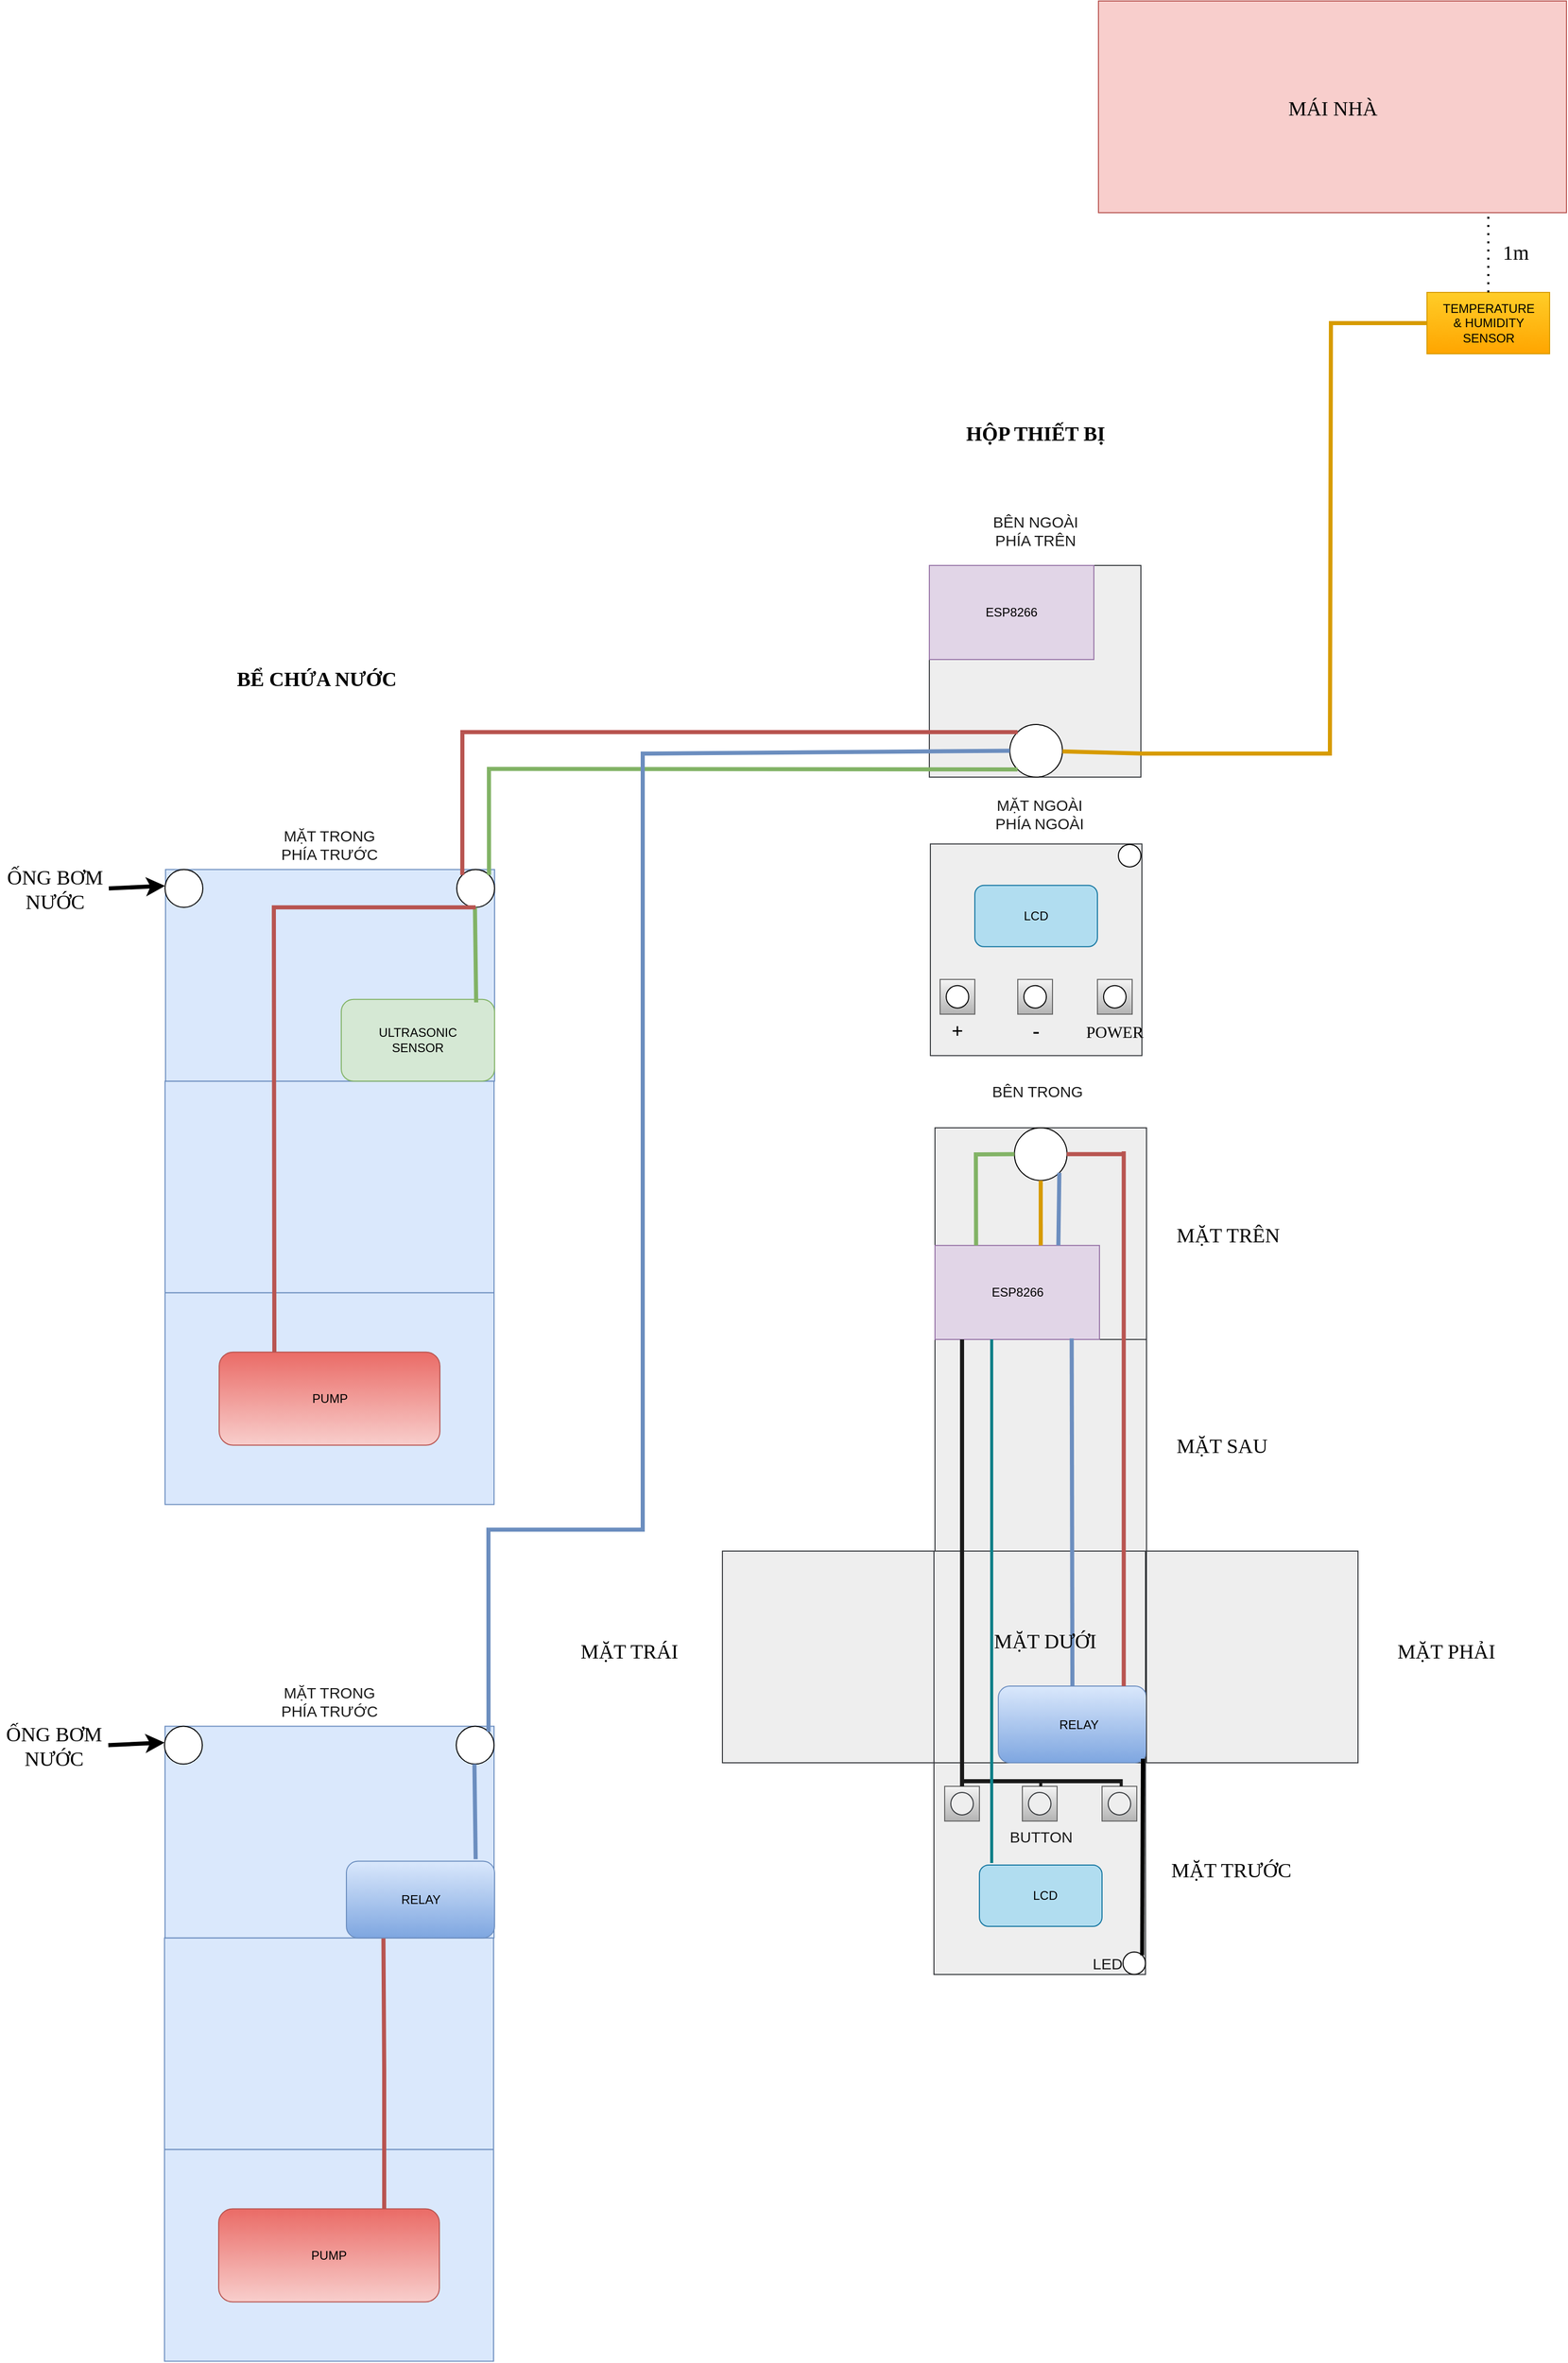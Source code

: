 <mxfile version="20.0.3" type="github">
  <diagram id="prtHgNgQTEPvFCAcTncT" name="Page-1">
    <mxGraphModel dx="2585" dy="1385" grid="1" gridSize="23" guides="1" tooltips="1" connect="1" arrows="1" fold="1" page="1" pageScale="1" pageWidth="1654" pageHeight="2336" math="0" shadow="0">
      <root>
        <mxCell id="0" />
        <mxCell id="1" parent="0" />
        <mxCell id="RVmaEzu3Vd1OIIIUfMRE-1" value="" style="rounded=0;whiteSpace=wrap;html=1;fillColor=#f8cecc;strokeColor=#b85450;" parent="1" vertex="1">
          <mxGeometry x="1136" width="458" height="207" as="geometry" />
        </mxCell>
        <mxCell id="RVmaEzu3Vd1OIIIUfMRE-3" value="" style="rounded=0;whiteSpace=wrap;html=1;fillColor=#ffcd28;strokeColor=#d79b00;gradientColor=#ffa500;" parent="1" vertex="1">
          <mxGeometry x="1457.5" y="285" width="120" height="60" as="geometry" />
        </mxCell>
        <mxCell id="RVmaEzu3Vd1OIIIUfMRE-5" value="" style="endArrow=none;html=1;rounded=0;entryX=0;entryY=0.5;entryDx=0;entryDy=0;fillColor=#ffcd28;gradientColor=#ffa500;strokeColor=#d79b00;strokeWidth=4;" parent="1" target="RVmaEzu3Vd1OIIIUfMRE-3" edge="1">
          <mxGeometry width="50" height="50" relative="1" as="geometry">
            <mxPoint x="1179.5" y="736" as="sourcePoint" />
            <mxPoint x="1397.5" y="372" as="targetPoint" />
            <Array as="points">
              <mxPoint x="1362.5" y="736" />
              <mxPoint x="1363.5" y="315" />
            </Array>
          </mxGeometry>
        </mxCell>
        <mxCell id="RVmaEzu3Vd1OIIIUfMRE-6" value="TEMPERATURE &amp;amp; HUMIDITY SENSOR" style="text;html=1;strokeColor=none;fillColor=none;align=center;verticalAlign=middle;whiteSpace=wrap;rounded=0;" parent="1" vertex="1">
          <mxGeometry x="1487.5" y="300" width="60" height="30" as="geometry" />
        </mxCell>
        <mxCell id="RVmaEzu3Vd1OIIIUfMRE-10" value="" style="whiteSpace=wrap;html=1;aspect=fixed;fillColor=#eeeeee;strokeColor=#36393d;" parent="1" vertex="1">
          <mxGeometry x="976" y="1309" width="207" height="207" as="geometry" />
        </mxCell>
        <mxCell id="RVmaEzu3Vd1OIIIUfMRE-11" value="" style="whiteSpace=wrap;html=1;aspect=fixed;fillColor=#eeeeee;strokeColor=#36393d;" parent="1" vertex="1">
          <mxGeometry x="975" y="1516" width="207" height="207" as="geometry" />
        </mxCell>
        <mxCell id="RVmaEzu3Vd1OIIIUfMRE-12" value="" style="whiteSpace=wrap;html=1;aspect=fixed;fillColor=#eeeeee;strokeColor=#36393d;" parent="1" vertex="1">
          <mxGeometry x="976" y="1102" width="207" height="207" as="geometry" />
        </mxCell>
        <mxCell id="RVmaEzu3Vd1OIIIUfMRE-14" value="" style="whiteSpace=wrap;html=1;aspect=fixed;fillColor=#eeeeee;strokeColor=#36393d;" parent="1" vertex="1">
          <mxGeometry x="975" y="1723" width="207" height="207" as="geometry" />
        </mxCell>
        <mxCell id="RVmaEzu3Vd1OIIIUfMRE-15" value="" style="whiteSpace=wrap;html=1;aspect=fixed;fillColor=#eeeeee;strokeColor=#36393d;" parent="1" vertex="1">
          <mxGeometry x="768" y="1516" width="207" height="207" as="geometry" />
        </mxCell>
        <mxCell id="RVmaEzu3Vd1OIIIUfMRE-29" value="" style="rounded=0;whiteSpace=wrap;html=1;fillColor=#e1d5e7;strokeColor=#9673a6;" parent="1" vertex="1">
          <mxGeometry x="976" y="1217" width="161" height="92" as="geometry" />
        </mxCell>
        <mxCell id="RVmaEzu3Vd1OIIIUfMRE-30" value="" style="ellipse;whiteSpace=wrap;html=1;aspect=fixed;gradientColor=#ffffff;" parent="1" vertex="1">
          <mxGeometry x="1053.75" y="1102" width="51.5" height="51.5" as="geometry" />
        </mxCell>
        <mxCell id="RVmaEzu3Vd1OIIIUfMRE-31" value="" style="rounded=1;whiteSpace=wrap;html=1;fillColor=#b1ddf0;strokeColor=#10739e;" parent="1" vertex="1">
          <mxGeometry x="1019.5" y="1823" width="120" height="60" as="geometry" />
        </mxCell>
        <mxCell id="RVmaEzu3Vd1OIIIUfMRE-32" value="" style="ellipse;whiteSpace=wrap;html=1;aspect=fixed;gradientColor=#ffffff;" parent="1" vertex="1">
          <mxGeometry x="1160" y="1908" width="22" height="22" as="geometry" />
        </mxCell>
        <mxCell id="RVmaEzu3Vd1OIIIUfMRE-33" value="" style="whiteSpace=wrap;html=1;aspect=fixed;gradientColor=#b3b3b3;fillColor=#f5f5f5;strokeColor=#666666;" parent="1" vertex="1">
          <mxGeometry x="985.5" y="1746" width="34" height="34" as="geometry" />
        </mxCell>
        <mxCell id="RVmaEzu3Vd1OIIIUfMRE-34" value="" style="ellipse;whiteSpace=wrap;html=1;aspect=fixed;fillColor=#eeeeee;strokeColor=#36393d;" parent="1" vertex="1">
          <mxGeometry x="991.5" y="1752" width="22" height="22" as="geometry" />
        </mxCell>
        <mxCell id="RVmaEzu3Vd1OIIIUfMRE-35" value="" style="whiteSpace=wrap;html=1;aspect=fixed;gradientColor=#b3b3b3;fillColor=#f5f5f5;strokeColor=#666666;" parent="1" vertex="1">
          <mxGeometry x="1061.5" y="1746" width="34" height="34" as="geometry" />
        </mxCell>
        <mxCell id="RVmaEzu3Vd1OIIIUfMRE-36" value="" style="ellipse;whiteSpace=wrap;html=1;aspect=fixed;fillColor=#eeeeee;strokeColor=#36393d;" parent="1" vertex="1">
          <mxGeometry x="1067.5" y="1752" width="22" height="22" as="geometry" />
        </mxCell>
        <mxCell id="RVmaEzu3Vd1OIIIUfMRE-37" value="" style="whiteSpace=wrap;html=1;aspect=fixed;gradientColor=#b3b3b3;fillColor=#f5f5f5;strokeColor=#666666;" parent="1" vertex="1">
          <mxGeometry x="1139.5" y="1746" width="34" height="34" as="geometry" />
        </mxCell>
        <mxCell id="RVmaEzu3Vd1OIIIUfMRE-38" value="" style="ellipse;whiteSpace=wrap;html=1;aspect=fixed;fillColor=#eeeeee;strokeColor=#36393d;" parent="1" vertex="1">
          <mxGeometry x="1145.5" y="1752" width="22" height="22" as="geometry" />
        </mxCell>
        <mxCell id="RVmaEzu3Vd1OIIIUfMRE-40" value="" style="whiteSpace=wrap;html=1;aspect=fixed;fillColor=#eeeeee;strokeColor=#36393d;" parent="1" vertex="1">
          <mxGeometry x="970.5" y="552" width="207" height="207" as="geometry" />
        </mxCell>
        <mxCell id="RVmaEzu3Vd1OIIIUfMRE-41" value="" style="rounded=0;whiteSpace=wrap;html=1;fillColor=#e1d5e7;strokeColor=#9673a6;" parent="1" vertex="1">
          <mxGeometry x="970.5" y="552" width="161" height="92" as="geometry" />
        </mxCell>
        <mxCell id="RVmaEzu3Vd1OIIIUfMRE-42" value="" style="ellipse;whiteSpace=wrap;html=1;aspect=fixed;gradientColor=#ffffff;" parent="1" vertex="1">
          <mxGeometry x="1049.25" y="707.5" width="51.5" height="51.5" as="geometry" />
        </mxCell>
        <mxCell id="RVmaEzu3Vd1OIIIUfMRE-45" value="" style="rounded=1;whiteSpace=wrap;html=1;fillColor=#dae8fc;strokeColor=#6c8ebf;gradientColor=#7ea6e0;" parent="1" vertex="1">
          <mxGeometry x="1038" y="1648" width="145" height="75" as="geometry" />
        </mxCell>
        <mxCell id="RVmaEzu3Vd1OIIIUfMRE-46" value="RELAY" style="text;html=1;strokeColor=none;fillColor=none;align=center;verticalAlign=middle;whiteSpace=wrap;rounded=0;" parent="1" vertex="1">
          <mxGeometry x="1086.5" y="1670.5" width="60" height="30" as="geometry" />
        </mxCell>
        <mxCell id="RVmaEzu3Vd1OIIIUfMRE-48" value="" style="rounded=0;whiteSpace=wrap;html=1;direction=west;fillColor=#dae8fc;strokeColor=#6c8ebf;" parent="1" vertex="1">
          <mxGeometry x="222.5" y="1056.37" width="322" height="207" as="geometry" />
        </mxCell>
        <mxCell id="RVmaEzu3Vd1OIIIUfMRE-49" value="" style="rounded=0;whiteSpace=wrap;html=1;direction=west;fillColor=#dae8fc;strokeColor=#6c8ebf;" parent="1" vertex="1">
          <mxGeometry x="222.5" y="1263.37" width="322" height="207" as="geometry" />
        </mxCell>
        <mxCell id="RVmaEzu3Vd1OIIIUfMRE-51" value="" style="rounded=0;whiteSpace=wrap;html=1;direction=west;fillColor=#dae8fc;strokeColor=#6c8ebf;" parent="1" vertex="1">
          <mxGeometry x="223" y="849.37" width="322" height="207" as="geometry" />
        </mxCell>
        <mxCell id="RVmaEzu3Vd1OIIIUfMRE-52" value="" style="rounded=1;whiteSpace=wrap;html=1;fillColor=#f8cecc;strokeColor=#b85450;direction=west;gradientColor=#ea6b66;" parent="1" vertex="1">
          <mxGeometry x="275.5" y="1321.37" width="216" height="91" as="geometry" />
        </mxCell>
        <mxCell id="RVmaEzu3Vd1OIIIUfMRE-53" value="" style="rounded=1;whiteSpace=wrap;html=1;fillColor=#d5e8d4;strokeColor=#82b366;direction=west;" parent="1" vertex="1">
          <mxGeometry x="395" y="976.37" width="150" height="80" as="geometry" />
        </mxCell>
        <mxCell id="RVmaEzu3Vd1OIIIUfMRE-56" value="PUMP" style="text;html=1;strokeColor=none;fillColor=none;align=center;verticalAlign=middle;whiteSpace=wrap;rounded=0;rotation=0;" parent="1" vertex="1">
          <mxGeometry x="353.5" y="1351.87" width="60" height="30" as="geometry" />
        </mxCell>
        <mxCell id="RVmaEzu3Vd1OIIIUfMRE-57" value="ULTRASONIC SENSOR" style="text;html=1;strokeColor=none;fillColor=none;align=center;verticalAlign=middle;whiteSpace=wrap;rounded=0;rotation=0;" parent="1" vertex="1">
          <mxGeometry x="440" y="1001.37" width="60" height="30" as="geometry" />
        </mxCell>
        <mxCell id="RVmaEzu3Vd1OIIIUfMRE-59" value="ESP8266" style="text;html=1;strokeColor=none;fillColor=none;align=center;verticalAlign=middle;whiteSpace=wrap;rounded=0;" parent="1" vertex="1">
          <mxGeometry x="1026.5" y="1248" width="60" height="30" as="geometry" />
        </mxCell>
        <mxCell id="RVmaEzu3Vd1OIIIUfMRE-16" value="" style="whiteSpace=wrap;html=1;direction=south;aspect=fixed;fillColor=#eeeeee;strokeColor=#36393d;" parent="1" vertex="1">
          <mxGeometry x="1183" y="1516" width="207" height="207" as="geometry" />
        </mxCell>
        <mxCell id="RVmaEzu3Vd1OIIIUfMRE-61" value="LCD" style="text;html=1;strokeColor=none;fillColor=none;align=center;verticalAlign=middle;whiteSpace=wrap;rounded=0;" parent="1" vertex="1">
          <mxGeometry x="1053.75" y="1838" width="60" height="30" as="geometry" />
        </mxCell>
        <mxCell id="RVmaEzu3Vd1OIIIUfMRE-63" value="ESP8266" style="text;html=1;strokeColor=none;fillColor=none;align=center;verticalAlign=middle;whiteSpace=wrap;rounded=0;" parent="1" vertex="1">
          <mxGeometry x="1021" y="583" width="60" height="30" as="geometry" />
        </mxCell>
        <mxCell id="RVmaEzu3Vd1OIIIUfMRE-65" value="" style="ellipse;whiteSpace=wrap;html=1;aspect=fixed;gradientColor=#ffffff;" parent="1" vertex="1">
          <mxGeometry x="508" y="849.37" width="37" height="37" as="geometry" />
        </mxCell>
        <mxCell id="RVmaEzu3Vd1OIIIUfMRE-69" value="" style="endArrow=none;html=1;rounded=0;fillColor=#ffcd28;gradientColor=#ffa500;strokeColor=#d79b00;strokeWidth=4;" parent="1" source="RVmaEzu3Vd1OIIIUfMRE-42" edge="1">
          <mxGeometry width="50" height="50" relative="1" as="geometry">
            <mxPoint x="1110.5" y="736" as="sourcePoint" />
            <mxPoint x="1179.5" y="736" as="targetPoint" />
          </mxGeometry>
        </mxCell>
        <mxCell id="RVmaEzu3Vd1OIIIUfMRE-71" value="" style="endArrow=none;html=1;rounded=0;entryX=0.5;entryY=0;entryDx=0;entryDy=0;exitX=0.831;exitY=0.989;exitDx=0;exitDy=0;exitPerimeter=0;fillColor=#dae8fc;gradientColor=#7ea6e0;strokeColor=#6c8ebf;strokeWidth=4;" parent="1" source="RVmaEzu3Vd1OIIIUfMRE-29" target="RVmaEzu3Vd1OIIIUfMRE-45" edge="1">
          <mxGeometry width="50" height="50" relative="1" as="geometry">
            <mxPoint x="1068" y="1428" as="sourcePoint" />
            <mxPoint x="1118" y="1378" as="targetPoint" />
          </mxGeometry>
        </mxCell>
        <mxCell id="RVmaEzu3Vd1OIIIUfMRE-72" value="" style="endArrow=none;html=1;rounded=0;entryX=0.5;entryY=1;entryDx=0;entryDy=0;exitX=0.643;exitY=0;exitDx=0;exitDy=0;exitPerimeter=0;fillColor=#ffcd28;gradientColor=#ffa500;strokeColor=#d79b00;strokeWidth=4;" parent="1" source="RVmaEzu3Vd1OIIIUfMRE-29" target="RVmaEzu3Vd1OIIIUfMRE-30" edge="1">
          <mxGeometry width="50" height="50" relative="1" as="geometry">
            <mxPoint x="1093" y="1217" as="sourcePoint" />
            <mxPoint x="842" y="987" as="targetPoint" />
          </mxGeometry>
        </mxCell>
        <mxCell id="RVmaEzu3Vd1OIIIUfMRE-87" value="" style="line;strokeWidth=4;html=1;perimeter=backbonePerimeter;points=[];outlineConnect=0;fillColor=#1A1A1A;strokeColor=#1A1A1A;direction=south;fontColor=#ffffff;" parent="1" vertex="1">
          <mxGeometry x="997.5" y="1309" width="10" height="437" as="geometry" />
        </mxCell>
        <mxCell id="RVmaEzu3Vd1OIIIUfMRE-88" value="" style="line;strokeWidth=3;direction=south;html=1;fillColor=#1A1A1A;gradientColor=#ffffff;strokeColor=#1A1A1A;" parent="1" vertex="1">
          <mxGeometry x="1070.25" y="1739" width="18.5" height="7" as="geometry" />
        </mxCell>
        <mxCell id="RVmaEzu3Vd1OIIIUfMRE-94" value="" style="line;strokeWidth=3;direction=south;html=1;fillColor=#1A1A1A;gradientColor=#ffffff;strokeColor=#1A1A1A;" parent="1" vertex="1">
          <mxGeometry x="1149" y="1739" width="18.5" height="7" as="geometry" />
        </mxCell>
        <mxCell id="RVmaEzu3Vd1OIIIUfMRE-95" value="" style="line;strokeWidth=4;html=1;perimeter=backbonePerimeter;points=[];outlineConnect=0;fillColor=#eeeeee;strokeColor=#1A1A1A;" parent="1" vertex="1">
          <mxGeometry x="1003" y="1736" width="155" height="10" as="geometry" />
        </mxCell>
        <mxCell id="RVmaEzu3Vd1OIIIUfMRE-96" value="" style="line;strokeWidth=3;html=1;perimeter=backbonePerimeter;points=[];outlineConnect=0;fillColor=#b0e3e6;direction=south;strokeColor=#0e8088;" parent="1" vertex="1">
          <mxGeometry x="1026.5" y="1309" width="10" height="512" as="geometry" />
        </mxCell>
        <mxCell id="RVmaEzu3Vd1OIIIUfMRE-98" value="" style="line;strokeWidth=4;html=1;perimeter=backbonePerimeter;points=[];outlineConnect=0;fillColor=#f8cecc;gradientColor=#ea6b66;direction=south;strokeColor=#b85450;" parent="1" vertex="1">
          <mxGeometry x="1160" y="1125" width="1.5" height="523" as="geometry" />
        </mxCell>
        <mxCell id="RVmaEzu3Vd1OIIIUfMRE-99" value="" style="line;strokeWidth=4;html=1;perimeter=backbonePerimeter;points=[];outlineConnect=0;fillColor=#f8cecc;gradientColor=#ea6b66;strokeColor=#b85450;" parent="1" vertex="1">
          <mxGeometry x="1105" y="1122.75" width="55" height="10" as="geometry" />
        </mxCell>
        <mxCell id="RVmaEzu3Vd1OIIIUfMRE-105" value="" style="endArrow=none;html=1;rounded=0;fontColor=#CCCCCC;strokeWidth=4;jumpSize=30;fillColor=#d5e8d4;strokeColor=#82b366;" parent="1" edge="1">
          <mxGeometry width="50" height="50" relative="1" as="geometry">
            <mxPoint x="527" y="979.37" as="sourcePoint" />
            <mxPoint x="525.79" y="886.37" as="targetPoint" />
          </mxGeometry>
        </mxCell>
        <mxCell id="RVmaEzu3Vd1OIIIUfMRE-109" value="" style="endArrow=none;html=1;rounded=0;fontSize=15;fontColor=#CCCCCC;strokeWidth=4;jumpSize=30;entryX=0;entryY=0.5;entryDx=0;entryDy=0;exitX=0.25;exitY=0;exitDx=0;exitDy=0;fillColor=#d5e8d4;strokeColor=#82b366;" parent="1" source="RVmaEzu3Vd1OIIIUfMRE-29" target="RVmaEzu3Vd1OIIIUfMRE-30" edge="1">
          <mxGeometry width="50" height="50" relative="1" as="geometry">
            <mxPoint x="930" y="1037" as="sourcePoint" />
            <mxPoint x="980" y="987" as="targetPoint" />
            <Array as="points">
              <mxPoint x="1016" y="1128" />
            </Array>
          </mxGeometry>
        </mxCell>
        <mxCell id="RVmaEzu3Vd1OIIIUfMRE-110" value="&lt;font color=&quot;#1a1a1a&quot;&gt;BUTTON&lt;/font&gt;" style="text;html=1;strokeColor=none;fillColor=none;align=center;verticalAlign=middle;whiteSpace=wrap;rounded=0;fontSize=15;fontColor=#CCCCCC;" parent="1" vertex="1">
          <mxGeometry x="1050" y="1780" width="60" height="30" as="geometry" />
        </mxCell>
        <mxCell id="RVmaEzu3Vd1OIIIUfMRE-111" value="LED" style="text;html=1;strokeColor=none;fillColor=none;align=center;verticalAlign=middle;whiteSpace=wrap;rounded=0;fontSize=15;fontColor=#1A1A1A;" parent="1" vertex="1">
          <mxGeometry x="1121.5" y="1915.5" width="46" height="7" as="geometry" />
        </mxCell>
        <mxCell id="RVmaEzu3Vd1OIIIUfMRE-112" value="BÊN NGOÀI PHÍA TRÊN&lt;span style=&quot;color: rgba(0, 0, 0, 0); font-family: monospace; font-size: 0px; text-align: start;&quot;&gt;%3CmxGraphModel%3E%3Croot%3E%3CmxCell%20id%3D%220%22%2F%3E%3CmxCell%20id%3D%221%22%20parent%3D%220%22%2F%3E%3CmxCell%20id%3D%222%22%20value%3D%22%22%20style%3D%22endArrow%3Dnone%3Bhtml%3D1%3Brounded%3D0%3BfontColor%3D%23CCCCCC%3BstrokeWidth%3D4%3BjumpSize%3D30%3BexitX%3D0%3BexitY%3D0.5%3BexitDx%3D0%3BexitDy%3D0%3B%22%20edge%3D%221%22%20parent%3D%221%22%3E%3CmxGeometry%20width%3D%2250%22%20height%3D%2250%22%20relative%3D%221%22%20as%3D%22geometry%22%3E%3CmxPoint%20x%3D%22790.0%22%20y%3D%22280.5%22%20as%3D%22sourcePoint%22%2F%3E%3CmxPoint%20x%3D%22697%22%20y%3D%22282%22%20as%3D%22targetPoint%22%2F%3E%3C%2FmxGeometry%3E%3C%2FmxCell%3E%3C%2Froot%3E%3C%2FmxGraphModel%3E&lt;/span&gt;" style="text;html=1;strokeColor=none;fillColor=none;align=center;verticalAlign=middle;whiteSpace=wrap;rounded=0;fontSize=15;fontColor=#1A1A1A;" parent="1" vertex="1">
          <mxGeometry x="1017.75" y="495" width="112.5" height="46" as="geometry" />
        </mxCell>
        <mxCell id="RVmaEzu3Vd1OIIIUfMRE-113" value="BÊN TRONG&amp;nbsp;&lt;span style=&quot;color: rgba(0, 0, 0, 0); font-family: monospace; font-size: 0px; text-align: start;&quot;&gt;%3CmxGraphModel%3E%3Croot%3E%3CmxCell%20id%3D%220%22%2F%3E%3CmxCell%20id%3D%221%22%20parent%3D%220%22%2F%3E%3CmxCell%20id%3D%222%22%20value%3D%22%22%20style%3D%22endArrow%3Dnone%3Bhtml%3D1%3Brounded%3D0%3BfontColor%3D%23CCCCCC%3BstrokeWidth%3D4%3BjumpSize%3D30%3BexitX%3D0%3BexitY%3D0.5%3BexitDx%3D0%3BexitDy%3D0%3B%22%20edge%3D%221%22%20parent%3D%221%22%3E%3CmxGeometry%20width%3D%2250%22%20height%3D%2250%22%20relative%3D%221%22%20as%3D%22geometry%22%3E%3CmxPoint%20x%3D%22790.0%22%20y%3D%22280.5%22%20as%3D%22sourcePoint%22%2F%3E%3CmxPoint%20x%3D%22697%22%20y%3D%22282%22%20as%3D%22targetPoint%22%2F%3E%3C%2FmxGeometry%3E%3C%2FmxCell%3E%3C%2Froot%3E%3C%2FmxGraphModel%3E&lt;/span&gt;" style="text;html=1;strokeColor=none;fillColor=none;align=center;verticalAlign=middle;whiteSpace=wrap;rounded=0;fontSize=15;fontColor=#1A1A1A;" parent="1" vertex="1">
          <mxGeometry x="1022.25" y="1056.37" width="112.5" height="20.25" as="geometry" />
        </mxCell>
        <mxCell id="RVmaEzu3Vd1OIIIUfMRE-116" value="MẶT TRONG PHÍA TRƯỚC&lt;span style=&quot;color: rgba(0, 0, 0, 0); font-family: monospace; font-size: 0px; text-align: start;&quot;&gt;%3CmxGraphModel%3E%3Croot%3E%3CmxCell%20id%3D%220%22%2F%3E%3CmxCell%20id%3D%221%22%20parent%3D%220%22%2F%3E%3CmxCell%20id%3D%222%22%20value%3D%22%22%20style%3D%22endArrow%3Dnone%3Bhtml%3D1%3Brounded%3D0%3BfontColor%3D%23CCCCCC%3BstrokeWidth%3D4%3BjumpSize%3D30%3BexitX%3D0%3BexitY%3D0.5%3BexitDx%3D0%3BexitDy%3D0%3B%22%20edge%3D%221%22%20parent%3D%221%22%3E%3CmxGeometry%20width%3D%2250%22%20height%3D%2250%22%20relative%3D%221%22%20as%3D%22geometry%22%3E%3CmxPoint%20x%3D%22790.0%22%20y%3D%22280.5%22%20as%3D%22sourcePoint%22%2F%3E%3CmxPoint%20x%3D%22697%22%20y%3D%22282%22%20as%3D%22targetPoint%22%2F%3E%3C%2FmxGeometry%3E%3C%2FmxCell%3E%3C%2Froot%3E%3C%2FmxGraphModel%3E&lt;/span&gt;" style="text;html=1;strokeColor=none;fillColor=none;align=center;verticalAlign=middle;whiteSpace=wrap;rounded=0;fontSize=15;fontColor=#1A1A1A;rotation=0;" parent="1" vertex="1">
          <mxGeometry x="334" y="810.12" width="99" height="30" as="geometry" />
        </mxCell>
        <mxCell id="CDhs3dscEn4rHkKlxQaG-6" value="" style="endArrow=none;html=1;rounded=0;exitX=0.75;exitY=1;exitDx=0;exitDy=0;strokeWidth=4;fillColor=#f8cecc;gradientColor=#ea6b66;strokeColor=#b85450;entryX=0.5;entryY=1;entryDx=0;entryDy=0;" edge="1" parent="1" source="RVmaEzu3Vd1OIIIUfMRE-52" target="RVmaEzu3Vd1OIIIUfMRE-65">
          <mxGeometry width="50" height="50" relative="1" as="geometry">
            <mxPoint x="798" y="830.37" as="sourcePoint" />
            <mxPoint x="522" y="872.37" as="targetPoint" />
            <Array as="points">
              <mxPoint x="329" y="886.37" />
            </Array>
          </mxGeometry>
        </mxCell>
        <mxCell id="CDhs3dscEn4rHkKlxQaG-15" value="&lt;font face=&quot;Times New Roman&quot;&gt;&lt;span style=&quot;font-size: 20px;&quot;&gt;&lt;b&gt;BỂ CHỨA NƯỚC&lt;/b&gt;&lt;/span&gt;&lt;/font&gt;" style="text;html=1;strokeColor=none;fillColor=none;align=center;verticalAlign=middle;whiteSpace=wrap;rounded=0;" vertex="1" parent="1">
          <mxGeometry x="259.5" y="615.5" width="222" height="92" as="geometry" />
        </mxCell>
        <mxCell id="CDhs3dscEn4rHkKlxQaG-16" value="&lt;b&gt;&lt;font face=&quot;Times New Roman&quot;&gt;HỘP THIẾT BỊ&lt;/font&gt;&lt;/b&gt;" style="text;html=1;strokeColor=none;fillColor=none;align=center;verticalAlign=middle;whiteSpace=wrap;rounded=0;fontSize=20;" vertex="1" parent="1">
          <mxGeometry x="1000.75" y="391" width="146.5" height="62" as="geometry" />
        </mxCell>
        <mxCell id="CDhs3dscEn4rHkKlxQaG-18" value="" style="ellipse;whiteSpace=wrap;html=1;aspect=fixed;gradientColor=#ffffff;" vertex="1" parent="1">
          <mxGeometry x="222.5" y="849.37" width="37" height="37" as="geometry" />
        </mxCell>
        <mxCell id="CDhs3dscEn4rHkKlxQaG-19" value="ỐNG BƠM NƯỚC" style="text;html=1;strokeColor=none;fillColor=none;align=center;verticalAlign=middle;whiteSpace=wrap;rounded=0;fontFamily=Times New Roman;fontSize=20;" vertex="1" parent="1">
          <mxGeometry x="61.5" y="849.37" width="106" height="37" as="geometry" />
        </mxCell>
        <mxCell id="CDhs3dscEn4rHkKlxQaG-20" value="" style="endArrow=classic;html=1;rounded=0;fontFamily=Times New Roman;fontSize=20;strokeWidth=4;exitX=1;exitY=0.5;exitDx=0;exitDy=0;" edge="1" parent="1" source="CDhs3dscEn4rHkKlxQaG-19">
          <mxGeometry width="50" height="50" relative="1" as="geometry">
            <mxPoint x="866.5" y="1053.37" as="sourcePoint" />
            <mxPoint x="222.5" y="865.37" as="targetPoint" />
          </mxGeometry>
        </mxCell>
        <mxCell id="CDhs3dscEn4rHkKlxQaG-21" value="" style="endArrow=none;html=1;rounded=0;fontFamily=Times New Roman;fontSize=20;strokeWidth=4;entryX=0;entryY=1;entryDx=0;entryDy=0;exitX=1;exitY=0;exitDx=0;exitDy=0;fillColor=#d5e8d4;gradientColor=#97d077;strokeColor=#82b366;" edge="1" parent="1" source="RVmaEzu3Vd1OIIIUfMRE-65" target="RVmaEzu3Vd1OIIIUfMRE-42">
          <mxGeometry width="50" height="50" relative="1" as="geometry">
            <mxPoint x="544.5" y="868" as="sourcePoint" />
            <mxPoint x="953.5" y="943" as="targetPoint" />
            <Array as="points">
              <mxPoint x="539.5" y="751" />
            </Array>
          </mxGeometry>
        </mxCell>
        <mxCell id="CDhs3dscEn4rHkKlxQaG-25" value="" style="endArrow=none;html=1;rounded=0;fontFamily=Times New Roman;fontSize=20;strokeWidth=4;entryX=0;entryY=0;entryDx=0;entryDy=0;exitX=0;exitY=0;exitDx=0;exitDy=0;fillColor=#f8cecc;gradientColor=#ea6b66;strokeColor=#b85450;" edge="1" parent="1" source="RVmaEzu3Vd1OIIIUfMRE-42" target="RVmaEzu3Vd1OIIIUfMRE-65">
          <mxGeometry width="50" height="50" relative="1" as="geometry">
            <mxPoint x="1179.5" y="899.37" as="sourcePoint" />
            <mxPoint x="1229.5" y="849.37" as="targetPoint" />
            <Array as="points">
              <mxPoint x="513.5" y="715" />
            </Array>
          </mxGeometry>
        </mxCell>
        <mxCell id="CDhs3dscEn4rHkKlxQaG-26" value="MÁI NHÀ" style="text;html=1;strokeColor=none;fillColor=none;align=center;verticalAlign=middle;whiteSpace=wrap;rounded=0;fontFamily=Times New Roman;fontSize=20;" vertex="1" parent="1">
          <mxGeometry x="1303.5" y="77" width="123" height="53" as="geometry" />
        </mxCell>
        <mxCell id="CDhs3dscEn4rHkKlxQaG-28" value="" style="endArrow=none;dashed=1;html=1;dashPattern=1 3;strokeWidth=2;rounded=0;fontFamily=Times New Roman;fontSize=20;exitX=0.5;exitY=0;exitDx=0;exitDy=0;" edge="1" parent="1" source="RVmaEzu3Vd1OIIIUfMRE-3">
          <mxGeometry width="50" height="50" relative="1" as="geometry">
            <mxPoint x="1685.5" y="372" as="sourcePoint" />
            <mxPoint x="1517.5" y="207" as="targetPoint" />
          </mxGeometry>
        </mxCell>
        <mxCell id="CDhs3dscEn4rHkKlxQaG-29" value="1m" style="text;html=1;strokeColor=none;fillColor=none;align=center;verticalAlign=middle;whiteSpace=wrap;rounded=0;fontFamily=Times New Roman;fontSize=20;" vertex="1" parent="1">
          <mxGeometry x="1517.5" y="230" width="53" height="30" as="geometry" />
        </mxCell>
        <mxCell id="CDhs3dscEn4rHkKlxQaG-31" value="MẶT TRÊN" style="text;html=1;strokeColor=none;fillColor=none;align=center;verticalAlign=middle;whiteSpace=wrap;rounded=0;fontFamily=Times New Roman;fontSize=20;" vertex="1" parent="1">
          <mxGeometry x="1203" y="1183.13" width="120" height="44.75" as="geometry" />
        </mxCell>
        <mxCell id="CDhs3dscEn4rHkKlxQaG-33" value="MẶT SAU" style="text;html=1;strokeColor=none;fillColor=none;align=center;verticalAlign=middle;whiteSpace=wrap;rounded=0;fontFamily=Times New Roman;fontSize=20;" vertex="1" parent="1">
          <mxGeometry x="1203" y="1386.93" width="108" height="51.13" as="geometry" />
        </mxCell>
        <mxCell id="CDhs3dscEn4rHkKlxQaG-34" value="MẶT DƯỚI&lt;span style=&quot;color: rgba(0, 0, 0, 0); font-family: monospace; font-size: 0px; text-align: start;&quot;&gt;%3CmxGraphModel%3E%3Croot%3E%3CmxCell%20id%3D%220%22%2F%3E%3CmxCell%20id%3D%221%22%20parent%3D%220%22%2F%3E%3CmxCell%20id%3D%222%22%20value%3D%22M%E1%BA%B6T%20SAU%22%20style%3D%22text%3Bhtml%3D1%3BstrokeColor%3Dnone%3BfillColor%3Dnone%3Balign%3Dcenter%3BverticalAlign%3Dmiddle%3BwhiteSpace%3Dwrap%3Brounded%3D0%3BfontFamily%3DTimes%20New%20Roman%3BfontSize%3D20%3B%22%20vertex%3D%221%22%20parent%3D%221%22%3E%3CmxGeometry%20x%3D%221271%22%20y%3D%22910.69%22%20width%3D%22108%22%20height%3D%2251.13%22%20as%3D%22geometry%22%2F%3E%3C%2FmxCell%3E%3C%2Froot%3E%3C%2FmxGraphModel%3E&lt;/span&gt;" style="text;html=1;strokeColor=none;fillColor=none;align=center;verticalAlign=middle;whiteSpace=wrap;rounded=0;fontFamily=Times New Roman;fontSize=20;" vertex="1" parent="1">
          <mxGeometry x="1029.75" y="1576.99" width="108" height="51.13" as="geometry" />
        </mxCell>
        <mxCell id="CDhs3dscEn4rHkKlxQaG-35" value="MẶT TRÁI" style="text;html=1;strokeColor=none;fillColor=none;align=center;verticalAlign=middle;whiteSpace=wrap;rounded=0;fontFamily=Times New Roman;fontSize=20;" vertex="1" parent="1">
          <mxGeometry x="611" y="1585.47" width="132" height="55.31" as="geometry" />
        </mxCell>
        <mxCell id="CDhs3dscEn4rHkKlxQaG-36" value="MẶT PHẢI" style="text;html=1;strokeColor=none;fillColor=none;align=center;verticalAlign=middle;whiteSpace=wrap;rounded=0;fontFamily=Times New Roman;fontSize=20;" vertex="1" parent="1">
          <mxGeometry x="1416" y="1584.78" width="121" height="56" as="geometry" />
        </mxCell>
        <mxCell id="CDhs3dscEn4rHkKlxQaG-37" value="MẶT TRƯỚC" style="text;html=1;strokeColor=none;fillColor=none;align=center;verticalAlign=middle;whiteSpace=wrap;rounded=0;fontFamily=Times New Roman;fontSize=20;" vertex="1" parent="1">
          <mxGeometry x="1203" y="1803.38" width="126" height="46.25" as="geometry" />
        </mxCell>
        <mxCell id="CDhs3dscEn4rHkKlxQaG-39" value="" style="whiteSpace=wrap;html=1;aspect=fixed;fillColor=#eeeeee;strokeColor=#36393d;" vertex="1" parent="1">
          <mxGeometry x="971.5" y="824.37" width="207" height="207" as="geometry" />
        </mxCell>
        <mxCell id="CDhs3dscEn4rHkKlxQaG-40" value="" style="rounded=1;whiteSpace=wrap;html=1;fillColor=#b1ddf0;strokeColor=#10739e;" vertex="1" parent="1">
          <mxGeometry x="1015" y="864.87" width="120" height="60" as="geometry" />
        </mxCell>
        <mxCell id="CDhs3dscEn4rHkKlxQaG-41" value="" style="ellipse;whiteSpace=wrap;html=1;aspect=fixed;gradientColor=#ffffff;" vertex="1" parent="1">
          <mxGeometry x="1155.5" y="824.87" width="22" height="22" as="geometry" />
        </mxCell>
        <mxCell id="CDhs3dscEn4rHkKlxQaG-42" value="" style="whiteSpace=wrap;html=1;aspect=fixed;gradientColor=#b3b3b3;fillColor=#f5f5f5;strokeColor=#666666;" vertex="1" parent="1">
          <mxGeometry x="981" y="956.87" width="34" height="34" as="geometry" />
        </mxCell>
        <mxCell id="CDhs3dscEn4rHkKlxQaG-43" value="" style="ellipse;whiteSpace=wrap;html=1;aspect=fixed;gradientColor=#ffffff;" vertex="1" parent="1">
          <mxGeometry x="987" y="962.87" width="22" height="22" as="geometry" />
        </mxCell>
        <mxCell id="CDhs3dscEn4rHkKlxQaG-44" value="" style="whiteSpace=wrap;html=1;aspect=fixed;gradientColor=#b3b3b3;fillColor=#f5f5f5;strokeColor=#666666;" vertex="1" parent="1">
          <mxGeometry x="1057" y="956.87" width="34" height="34" as="geometry" />
        </mxCell>
        <mxCell id="CDhs3dscEn4rHkKlxQaG-45" value="" style="ellipse;whiteSpace=wrap;html=1;aspect=fixed;" vertex="1" parent="1">
          <mxGeometry x="1063" y="962.87" width="22" height="22" as="geometry" />
        </mxCell>
        <mxCell id="CDhs3dscEn4rHkKlxQaG-46" value="" style="whiteSpace=wrap;html=1;aspect=fixed;gradientColor=#b3b3b3;fillColor=#f5f5f5;strokeColor=#666666;" vertex="1" parent="1">
          <mxGeometry x="1135" y="956.87" width="34" height="34" as="geometry" />
        </mxCell>
        <mxCell id="CDhs3dscEn4rHkKlxQaG-47" value="" style="ellipse;whiteSpace=wrap;html=1;aspect=fixed;gradientColor=#ffffff;" vertex="1" parent="1">
          <mxGeometry x="1141" y="962.87" width="22" height="22" as="geometry" />
        </mxCell>
        <mxCell id="CDhs3dscEn4rHkKlxQaG-48" value="LCD" style="text;html=1;strokeColor=none;fillColor=none;align=center;verticalAlign=middle;whiteSpace=wrap;rounded=0;" vertex="1" parent="1">
          <mxGeometry x="1045" y="879.87" width="60" height="30" as="geometry" />
        </mxCell>
        <mxCell id="CDhs3dscEn4rHkKlxQaG-49" value="MẶT NGOÀI PHÍA NGOÀI&lt;span style=&quot;color: rgba(0, 0, 0, 0); font-family: monospace; font-size: 0px; text-align: start;&quot;&gt;%3CmxGraphModel%3E%3Croot%3E%3CmxCell%20id%3D%220%22%2F%3E%3CmxCell%20id%3D%221%22%20parent%3D%220%22%2F%3E%3CmxCell%20id%3D%222%22%20value%3D%22%22%20style%3D%22endArrow%3Dnone%3Bhtml%3D1%3Brounded%3D0%3BfontColor%3D%23CCCCCC%3BstrokeWidth%3D4%3BjumpSize%3D30%3BexitX%3D0%3BexitY%3D0.5%3BexitDx%3D0%3BexitDy%3D0%3B%22%20edge%3D%221%22%20parent%3D%221%22%3E%3CmxGeometry%20width%3D%2250%22%20height%3D%2250%22%20relative%3D%221%22%20as%3D%22geometry%22%3E%3CmxPoint%20x%3D%22790.0%22%20y%3D%22280.5%22%20as%3D%22sourcePoint%22%2F%3E%3CmxPoint%20x%3D%22697%22%20y%3D%22282%22%20as%3D%22targetPoint%22%2F%3E%3C%2FmxGeometry%3E%3C%2FmxCell%3E%3C%2Froot%3E%3C%2FmxGraphModel%3E&lt;/span&gt;" style="text;html=1;strokeColor=none;fillColor=none;align=center;verticalAlign=middle;whiteSpace=wrap;rounded=0;fontSize=15;fontColor=#1A1A1A;" vertex="1" parent="1">
          <mxGeometry x="1023.88" y="780.12" width="109.25" height="30" as="geometry" />
        </mxCell>
        <mxCell id="CDhs3dscEn4rHkKlxQaG-50" value="&lt;b&gt;+&lt;/b&gt;" style="text;html=1;strokeColor=none;fillColor=none;align=center;verticalAlign=middle;whiteSpace=wrap;rounded=0;fontFamily=Times New Roman;fontSize=20;" vertex="1" parent="1">
          <mxGeometry x="968" y="990.87" width="60" height="30" as="geometry" />
        </mxCell>
        <mxCell id="CDhs3dscEn4rHkKlxQaG-51" value="&lt;b&gt;-&lt;/b&gt;" style="text;html=1;strokeColor=none;fillColor=none;align=center;verticalAlign=middle;whiteSpace=wrap;rounded=0;fontFamily=Times New Roman;fontSize=20;" vertex="1" parent="1">
          <mxGeometry x="1045" y="990.87" width="60" height="30" as="geometry" />
        </mxCell>
        <mxCell id="CDhs3dscEn4rHkKlxQaG-52" value="&lt;font style=&quot;font-size: 16px;&quot;&gt;POWER&lt;/font&gt;" style="text;html=1;strokeColor=none;fillColor=none;align=center;verticalAlign=middle;whiteSpace=wrap;rounded=0;fontFamily=Times New Roman;fontSize=20;" vertex="1" parent="1">
          <mxGeometry x="1122" y="990.87" width="60" height="30" as="geometry" />
        </mxCell>
        <mxCell id="CDhs3dscEn4rHkKlxQaG-54" value="" style="endArrow=none;html=1;rounded=0;fontFamily=Times New Roman;fontSize=16;strokeWidth=4;entryX=1;entryY=0;entryDx=0;entryDy=0;" edge="1" parent="1" target="RVmaEzu3Vd1OIIIUfMRE-32">
          <mxGeometry width="50" height="50" relative="1" as="geometry">
            <mxPoint x="1179.5" y="1719" as="sourcePoint" />
            <mxPoint x="1147.25" y="1932" as="targetPoint" />
          </mxGeometry>
        </mxCell>
        <mxCell id="CDhs3dscEn4rHkKlxQaG-56" value="" style="rounded=0;whiteSpace=wrap;html=1;direction=west;fillColor=#dae8fc;strokeColor=#6c8ebf;" vertex="1" parent="1">
          <mxGeometry x="222" y="1894.25" width="322" height="207" as="geometry" />
        </mxCell>
        <mxCell id="CDhs3dscEn4rHkKlxQaG-57" value="" style="rounded=0;whiteSpace=wrap;html=1;direction=west;fillColor=#dae8fc;strokeColor=#6c8ebf;" vertex="1" parent="1">
          <mxGeometry x="222" y="2101.25" width="322" height="207" as="geometry" />
        </mxCell>
        <mxCell id="CDhs3dscEn4rHkKlxQaG-58" value="" style="rounded=0;whiteSpace=wrap;html=1;direction=west;fillColor=#dae8fc;strokeColor=#6c8ebf;" vertex="1" parent="1">
          <mxGeometry x="222.5" y="1687.25" width="322" height="207" as="geometry" />
        </mxCell>
        <mxCell id="CDhs3dscEn4rHkKlxQaG-59" value="" style="rounded=1;whiteSpace=wrap;html=1;fillColor=#f8cecc;strokeColor=#b85450;direction=west;gradientColor=#ea6b66;" vertex="1" parent="1">
          <mxGeometry x="275" y="2159.25" width="216" height="91" as="geometry" />
        </mxCell>
        <mxCell id="CDhs3dscEn4rHkKlxQaG-61" value="PUMP" style="text;html=1;strokeColor=none;fillColor=none;align=center;verticalAlign=middle;whiteSpace=wrap;rounded=0;rotation=0;" vertex="1" parent="1">
          <mxGeometry x="353" y="2189.75" width="60" height="30" as="geometry" />
        </mxCell>
        <mxCell id="CDhs3dscEn4rHkKlxQaG-63" value="" style="ellipse;whiteSpace=wrap;html=1;aspect=fixed;gradientColor=#ffffff;" vertex="1" parent="1">
          <mxGeometry x="507.5" y="1687.25" width="37" height="37" as="geometry" />
        </mxCell>
        <mxCell id="CDhs3dscEn4rHkKlxQaG-64" value="" style="endArrow=none;html=1;rounded=0;fontColor=#CCCCCC;strokeWidth=4;jumpSize=30;fillColor=#dae8fc;strokeColor=#6c8ebf;gradientColor=#7ea6e0;" edge="1" parent="1">
          <mxGeometry width="50" height="50" relative="1" as="geometry">
            <mxPoint x="526.5" y="1817.25" as="sourcePoint" />
            <mxPoint x="525.29" y="1724.25" as="targetPoint" />
          </mxGeometry>
        </mxCell>
        <mxCell id="CDhs3dscEn4rHkKlxQaG-65" value="MẶT TRONG PHÍA TRƯỚC&lt;span style=&quot;color: rgba(0, 0, 0, 0); font-family: monospace; font-size: 0px; text-align: start;&quot;&gt;%3CmxGraphModel%3E%3Croot%3E%3CmxCell%20id%3D%220%22%2F%3E%3CmxCell%20id%3D%221%22%20parent%3D%220%22%2F%3E%3CmxCell%20id%3D%222%22%20value%3D%22%22%20style%3D%22endArrow%3Dnone%3Bhtml%3D1%3Brounded%3D0%3BfontColor%3D%23CCCCCC%3BstrokeWidth%3D4%3BjumpSize%3D30%3BexitX%3D0%3BexitY%3D0.5%3BexitDx%3D0%3BexitDy%3D0%3B%22%20edge%3D%221%22%20parent%3D%221%22%3E%3CmxGeometry%20width%3D%2250%22%20height%3D%2250%22%20relative%3D%221%22%20as%3D%22geometry%22%3E%3CmxPoint%20x%3D%22790.0%22%20y%3D%22280.5%22%20as%3D%22sourcePoint%22%2F%3E%3CmxPoint%20x%3D%22697%22%20y%3D%22282%22%20as%3D%22targetPoint%22%2F%3E%3C%2FmxGeometry%3E%3C%2FmxCell%3E%3C%2Froot%3E%3C%2FmxGraphModel%3E&lt;/span&gt;" style="text;html=1;strokeColor=none;fillColor=none;align=center;verticalAlign=middle;whiteSpace=wrap;rounded=0;fontSize=15;fontColor=#1A1A1A;rotation=0;" vertex="1" parent="1">
          <mxGeometry x="333.5" y="1648" width="99" height="30" as="geometry" />
        </mxCell>
        <mxCell id="CDhs3dscEn4rHkKlxQaG-66" value="" style="endArrow=none;html=1;rounded=0;exitX=0.25;exitY=1;exitDx=0;exitDy=0;strokeWidth=4;fillColor=#f8cecc;gradientColor=#ea6b66;strokeColor=#b85450;entryX=0.25;entryY=1;entryDx=0;entryDy=0;" edge="1" parent="1" source="CDhs3dscEn4rHkKlxQaG-59" target="CDhs3dscEn4rHkKlxQaG-70">
          <mxGeometry width="50" height="50" relative="1" as="geometry">
            <mxPoint x="797.5" y="1668.25" as="sourcePoint" />
            <mxPoint x="521.5" y="1710.25" as="targetPoint" />
            <Array as="points">
              <mxPoint x="437" y="2024" />
            </Array>
          </mxGeometry>
        </mxCell>
        <mxCell id="CDhs3dscEn4rHkKlxQaG-67" value="" style="ellipse;whiteSpace=wrap;html=1;aspect=fixed;gradientColor=#ffffff;" vertex="1" parent="1">
          <mxGeometry x="222" y="1687.25" width="37" height="37" as="geometry" />
        </mxCell>
        <mxCell id="CDhs3dscEn4rHkKlxQaG-68" value="ỐNG BƠM NƯỚC" style="text;html=1;strokeColor=none;fillColor=none;align=center;verticalAlign=middle;whiteSpace=wrap;rounded=0;fontFamily=Times New Roman;fontSize=20;" vertex="1" parent="1">
          <mxGeometry x="61" y="1687.25" width="106" height="37" as="geometry" />
        </mxCell>
        <mxCell id="CDhs3dscEn4rHkKlxQaG-69" value="" style="endArrow=classic;html=1;rounded=0;fontFamily=Times New Roman;fontSize=20;strokeWidth=4;exitX=1;exitY=0.5;exitDx=0;exitDy=0;" edge="1" parent="1" source="CDhs3dscEn4rHkKlxQaG-68">
          <mxGeometry width="50" height="50" relative="1" as="geometry">
            <mxPoint x="866" y="1891.25" as="sourcePoint" />
            <mxPoint x="222.0" y="1703.25" as="targetPoint" />
          </mxGeometry>
        </mxCell>
        <mxCell id="CDhs3dscEn4rHkKlxQaG-70" value="" style="rounded=1;whiteSpace=wrap;html=1;fillColor=#dae8fc;strokeColor=#6c8ebf;gradientColor=#7ea6e0;" vertex="1" parent="1">
          <mxGeometry x="400" y="1819.25" width="145" height="75" as="geometry" />
        </mxCell>
        <mxCell id="CDhs3dscEn4rHkKlxQaG-72" value="RELAY" style="text;html=1;strokeColor=none;fillColor=none;align=center;verticalAlign=middle;whiteSpace=wrap;rounded=0;" vertex="1" parent="1">
          <mxGeometry x="442.5" y="1841.75" width="60" height="30" as="geometry" />
        </mxCell>
        <mxCell id="CDhs3dscEn4rHkKlxQaG-73" value="" style="endArrow=none;html=1;rounded=0;fontFamily=Times New Roman;fontSize=16;strokeWidth=4;entryX=0;entryY=0.5;entryDx=0;entryDy=0;exitX=1;exitY=0;exitDx=0;exitDy=0;fillColor=#dae8fc;gradientColor=#7ea6e0;strokeColor=#6c8ebf;" edge="1" parent="1" source="CDhs3dscEn4rHkKlxQaG-63" target="RVmaEzu3Vd1OIIIUfMRE-42">
          <mxGeometry width="50" height="50" relative="1" as="geometry">
            <mxPoint x="1150" y="1453" as="sourcePoint" />
            <mxPoint x="1200" y="1403" as="targetPoint" />
            <Array as="points">
              <mxPoint x="539" y="1495" />
              <mxPoint x="690" y="1495" />
              <mxPoint x="690" y="736" />
            </Array>
          </mxGeometry>
        </mxCell>
        <mxCell id="CDhs3dscEn4rHkKlxQaG-74" value="" style="endArrow=none;html=1;rounded=0;fontFamily=Times New Roman;fontSize=16;strokeWidth=4;entryX=1;entryY=1;entryDx=0;entryDy=0;exitX=0.75;exitY=0;exitDx=0;exitDy=0;fillColor=#dae8fc;gradientColor=#7ea6e0;strokeColor=#6c8ebf;" edge="1" parent="1" source="RVmaEzu3Vd1OIIIUfMRE-29" target="RVmaEzu3Vd1OIIIUfMRE-30">
          <mxGeometry width="50" height="50" relative="1" as="geometry">
            <mxPoint x="1150" y="947" as="sourcePoint" />
            <mxPoint x="1200" y="897" as="targetPoint" />
          </mxGeometry>
        </mxCell>
      </root>
    </mxGraphModel>
  </diagram>
</mxfile>
